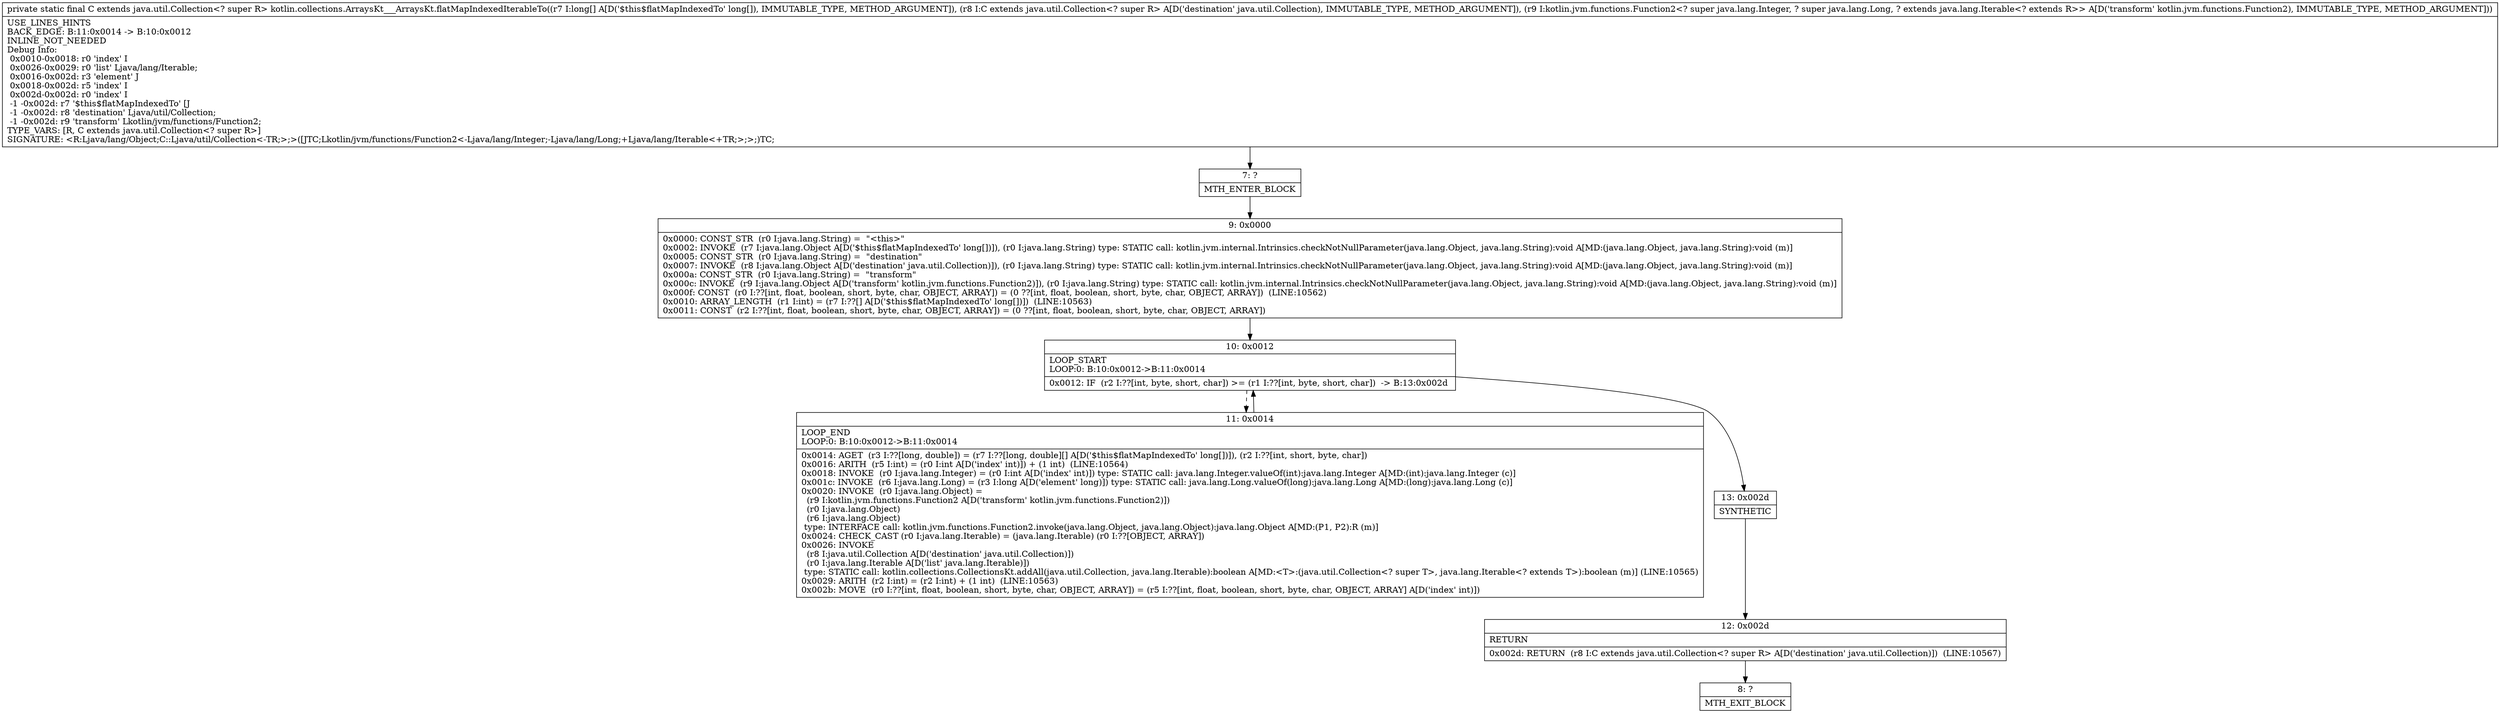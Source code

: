 digraph "CFG forkotlin.collections.ArraysKt___ArraysKt.flatMapIndexedIterableTo([JLjava\/util\/Collection;Lkotlin\/jvm\/functions\/Function2;)Ljava\/util\/Collection;" {
Node_7 [shape=record,label="{7\:\ ?|MTH_ENTER_BLOCK\l}"];
Node_9 [shape=record,label="{9\:\ 0x0000|0x0000: CONST_STR  (r0 I:java.lang.String) =  \"\<this\>\" \l0x0002: INVOKE  (r7 I:java.lang.Object A[D('$this$flatMapIndexedTo' long[])]), (r0 I:java.lang.String) type: STATIC call: kotlin.jvm.internal.Intrinsics.checkNotNullParameter(java.lang.Object, java.lang.String):void A[MD:(java.lang.Object, java.lang.String):void (m)]\l0x0005: CONST_STR  (r0 I:java.lang.String) =  \"destination\" \l0x0007: INVOKE  (r8 I:java.lang.Object A[D('destination' java.util.Collection)]), (r0 I:java.lang.String) type: STATIC call: kotlin.jvm.internal.Intrinsics.checkNotNullParameter(java.lang.Object, java.lang.String):void A[MD:(java.lang.Object, java.lang.String):void (m)]\l0x000a: CONST_STR  (r0 I:java.lang.String) =  \"transform\" \l0x000c: INVOKE  (r9 I:java.lang.Object A[D('transform' kotlin.jvm.functions.Function2)]), (r0 I:java.lang.String) type: STATIC call: kotlin.jvm.internal.Intrinsics.checkNotNullParameter(java.lang.Object, java.lang.String):void A[MD:(java.lang.Object, java.lang.String):void (m)]\l0x000f: CONST  (r0 I:??[int, float, boolean, short, byte, char, OBJECT, ARRAY]) = (0 ??[int, float, boolean, short, byte, char, OBJECT, ARRAY])  (LINE:10562)\l0x0010: ARRAY_LENGTH  (r1 I:int) = (r7 I:??[] A[D('$this$flatMapIndexedTo' long[])])  (LINE:10563)\l0x0011: CONST  (r2 I:??[int, float, boolean, short, byte, char, OBJECT, ARRAY]) = (0 ??[int, float, boolean, short, byte, char, OBJECT, ARRAY]) \l}"];
Node_10 [shape=record,label="{10\:\ 0x0012|LOOP_START\lLOOP:0: B:10:0x0012\-\>B:11:0x0014\l|0x0012: IF  (r2 I:??[int, byte, short, char]) \>= (r1 I:??[int, byte, short, char])  \-\> B:13:0x002d \l}"];
Node_11 [shape=record,label="{11\:\ 0x0014|LOOP_END\lLOOP:0: B:10:0x0012\-\>B:11:0x0014\l|0x0014: AGET  (r3 I:??[long, double]) = (r7 I:??[long, double][] A[D('$this$flatMapIndexedTo' long[])]), (r2 I:??[int, short, byte, char]) \l0x0016: ARITH  (r5 I:int) = (r0 I:int A[D('index' int)]) + (1 int)  (LINE:10564)\l0x0018: INVOKE  (r0 I:java.lang.Integer) = (r0 I:int A[D('index' int)]) type: STATIC call: java.lang.Integer.valueOf(int):java.lang.Integer A[MD:(int):java.lang.Integer (c)]\l0x001c: INVOKE  (r6 I:java.lang.Long) = (r3 I:long A[D('element' long)]) type: STATIC call: java.lang.Long.valueOf(long):java.lang.Long A[MD:(long):java.lang.Long (c)]\l0x0020: INVOKE  (r0 I:java.lang.Object) = \l  (r9 I:kotlin.jvm.functions.Function2 A[D('transform' kotlin.jvm.functions.Function2)])\l  (r0 I:java.lang.Object)\l  (r6 I:java.lang.Object)\l type: INTERFACE call: kotlin.jvm.functions.Function2.invoke(java.lang.Object, java.lang.Object):java.lang.Object A[MD:(P1, P2):R (m)]\l0x0024: CHECK_CAST (r0 I:java.lang.Iterable) = (java.lang.Iterable) (r0 I:??[OBJECT, ARRAY]) \l0x0026: INVOKE  \l  (r8 I:java.util.Collection A[D('destination' java.util.Collection)])\l  (r0 I:java.lang.Iterable A[D('list' java.lang.Iterable)])\l type: STATIC call: kotlin.collections.CollectionsKt.addAll(java.util.Collection, java.lang.Iterable):boolean A[MD:\<T\>:(java.util.Collection\<? super T\>, java.lang.Iterable\<? extends T\>):boolean (m)] (LINE:10565)\l0x0029: ARITH  (r2 I:int) = (r2 I:int) + (1 int)  (LINE:10563)\l0x002b: MOVE  (r0 I:??[int, float, boolean, short, byte, char, OBJECT, ARRAY]) = (r5 I:??[int, float, boolean, short, byte, char, OBJECT, ARRAY] A[D('index' int)]) \l}"];
Node_13 [shape=record,label="{13\:\ 0x002d|SYNTHETIC\l}"];
Node_12 [shape=record,label="{12\:\ 0x002d|RETURN\l|0x002d: RETURN  (r8 I:C extends java.util.Collection\<? super R\> A[D('destination' java.util.Collection)])  (LINE:10567)\l}"];
Node_8 [shape=record,label="{8\:\ ?|MTH_EXIT_BLOCK\l}"];
MethodNode[shape=record,label="{private static final C extends java.util.Collection\<? super R\> kotlin.collections.ArraysKt___ArraysKt.flatMapIndexedIterableTo((r7 I:long[] A[D('$this$flatMapIndexedTo' long[]), IMMUTABLE_TYPE, METHOD_ARGUMENT]), (r8 I:C extends java.util.Collection\<? super R\> A[D('destination' java.util.Collection), IMMUTABLE_TYPE, METHOD_ARGUMENT]), (r9 I:kotlin.jvm.functions.Function2\<? super java.lang.Integer, ? super java.lang.Long, ? extends java.lang.Iterable\<? extends R\>\> A[D('transform' kotlin.jvm.functions.Function2), IMMUTABLE_TYPE, METHOD_ARGUMENT]))  | USE_LINES_HINTS\lBACK_EDGE: B:11:0x0014 \-\> B:10:0x0012\lINLINE_NOT_NEEDED\lDebug Info:\l  0x0010\-0x0018: r0 'index' I\l  0x0026\-0x0029: r0 'list' Ljava\/lang\/Iterable;\l  0x0016\-0x002d: r3 'element' J\l  0x0018\-0x002d: r5 'index' I\l  0x002d\-0x002d: r0 'index' I\l  \-1 \-0x002d: r7 '$this$flatMapIndexedTo' [J\l  \-1 \-0x002d: r8 'destination' Ljava\/util\/Collection;\l  \-1 \-0x002d: r9 'transform' Lkotlin\/jvm\/functions\/Function2;\lTYPE_VARS: [R, C extends java.util.Collection\<? super R\>]\lSIGNATURE: \<R:Ljava\/lang\/Object;C::Ljava\/util\/Collection\<\-TR;\>;\>([JTC;Lkotlin\/jvm\/functions\/Function2\<\-Ljava\/lang\/Integer;\-Ljava\/lang\/Long;+Ljava\/lang\/Iterable\<+TR;\>;\>;)TC;\l}"];
MethodNode -> Node_7;Node_7 -> Node_9;
Node_9 -> Node_10;
Node_10 -> Node_11[style=dashed];
Node_10 -> Node_13;
Node_11 -> Node_10;
Node_13 -> Node_12;
Node_12 -> Node_8;
}


